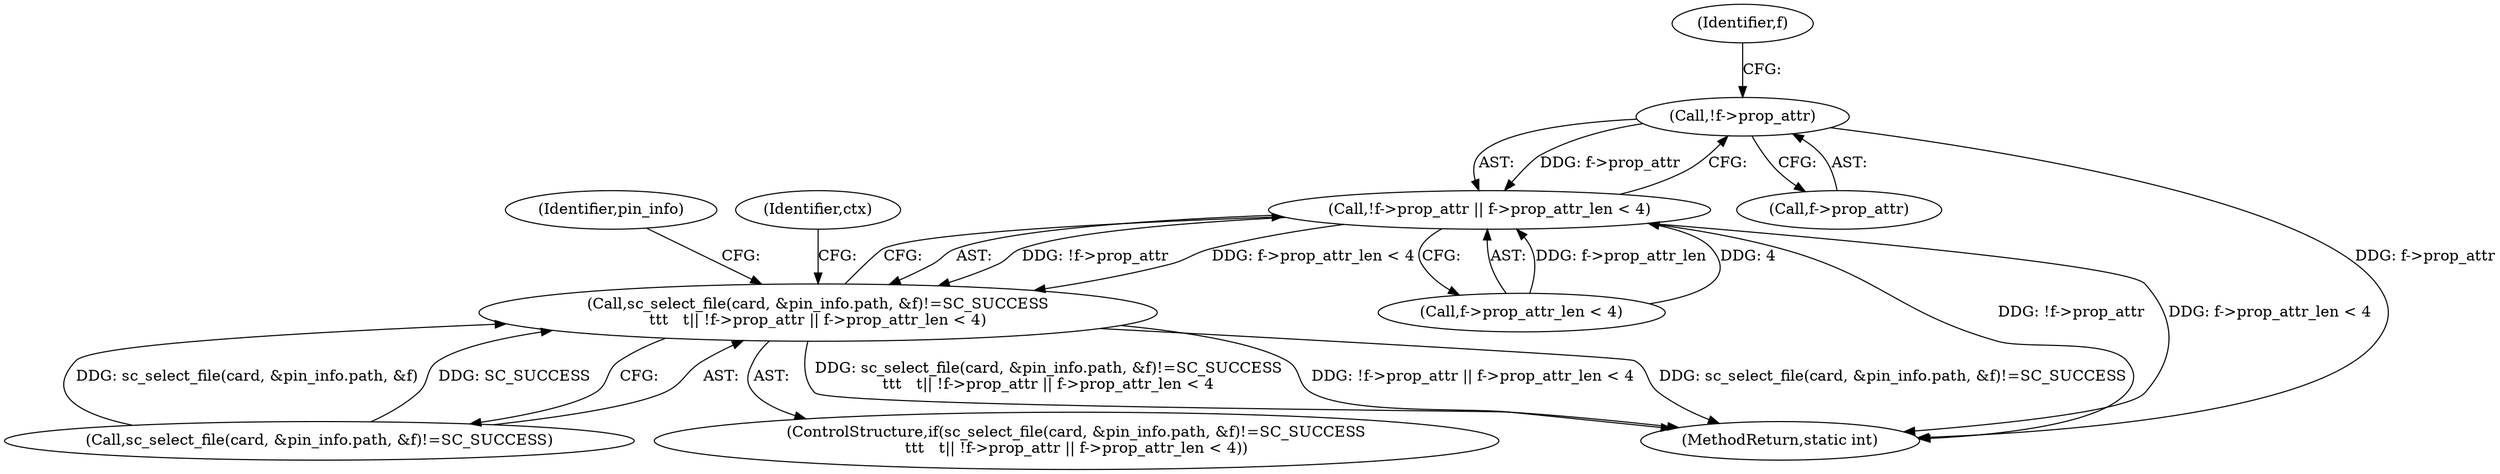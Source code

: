 digraph "0_OpenSC_8fe377e93b4b56060e5bbfb6f3142ceaeca744fa_21@pointer" {
"1000461" [label="(Call,!f->prop_attr)"];
"1000460" [label="(Call,!f->prop_attr || f->prop_attr_len < 4)"];
"1000449" [label="(Call,sc_select_file(card, &pin_info.path, &f)!=SC_SUCCESS\n\t\t\t   \t|| !f->prop_attr || f->prop_attr_len < 4)"];
"1000461" [label="(Call,!f->prop_attr)"];
"1000465" [label="(Call,f->prop_attr_len < 4)"];
"1000448" [label="(ControlStructure,if(sc_select_file(card, &pin_info.path, &f)!=SC_SUCCESS\n\t\t\t   \t|| !f->prop_attr || f->prop_attr_len < 4))"];
"1000472" [label="(Identifier,ctx)"];
"1000480" [label="(Identifier,pin_info)"];
"1000462" [label="(Call,f->prop_attr)"];
"1000449" [label="(Call,sc_select_file(card, &pin_info.path, &f)!=SC_SUCCESS\n\t\t\t   \t|| !f->prop_attr || f->prop_attr_len < 4)"];
"1000519" [label="(MethodReturn,static int)"];
"1000467" [label="(Identifier,f)"];
"1000460" [label="(Call,!f->prop_attr || f->prop_attr_len < 4)"];
"1000450" [label="(Call,sc_select_file(card, &pin_info.path, &f)!=SC_SUCCESS)"];
"1000461" -> "1000460"  [label="AST: "];
"1000461" -> "1000462"  [label="CFG: "];
"1000462" -> "1000461"  [label="AST: "];
"1000467" -> "1000461"  [label="CFG: "];
"1000460" -> "1000461"  [label="CFG: "];
"1000461" -> "1000519"  [label="DDG: f->prop_attr"];
"1000461" -> "1000460"  [label="DDG: f->prop_attr"];
"1000460" -> "1000449"  [label="AST: "];
"1000460" -> "1000465"  [label="CFG: "];
"1000465" -> "1000460"  [label="AST: "];
"1000449" -> "1000460"  [label="CFG: "];
"1000460" -> "1000519"  [label="DDG: !f->prop_attr"];
"1000460" -> "1000519"  [label="DDG: f->prop_attr_len < 4"];
"1000460" -> "1000449"  [label="DDG: !f->prop_attr"];
"1000460" -> "1000449"  [label="DDG: f->prop_attr_len < 4"];
"1000465" -> "1000460"  [label="DDG: f->prop_attr_len"];
"1000465" -> "1000460"  [label="DDG: 4"];
"1000449" -> "1000448"  [label="AST: "];
"1000449" -> "1000450"  [label="CFG: "];
"1000450" -> "1000449"  [label="AST: "];
"1000472" -> "1000449"  [label="CFG: "];
"1000480" -> "1000449"  [label="CFG: "];
"1000449" -> "1000519"  [label="DDG: !f->prop_attr || f->prop_attr_len < 4"];
"1000449" -> "1000519"  [label="DDG: sc_select_file(card, &pin_info.path, &f)!=SC_SUCCESS"];
"1000449" -> "1000519"  [label="DDG: sc_select_file(card, &pin_info.path, &f)!=SC_SUCCESS\n\t\t\t   \t|| !f->prop_attr || f->prop_attr_len < 4"];
"1000450" -> "1000449"  [label="DDG: sc_select_file(card, &pin_info.path, &f)"];
"1000450" -> "1000449"  [label="DDG: SC_SUCCESS"];
}
